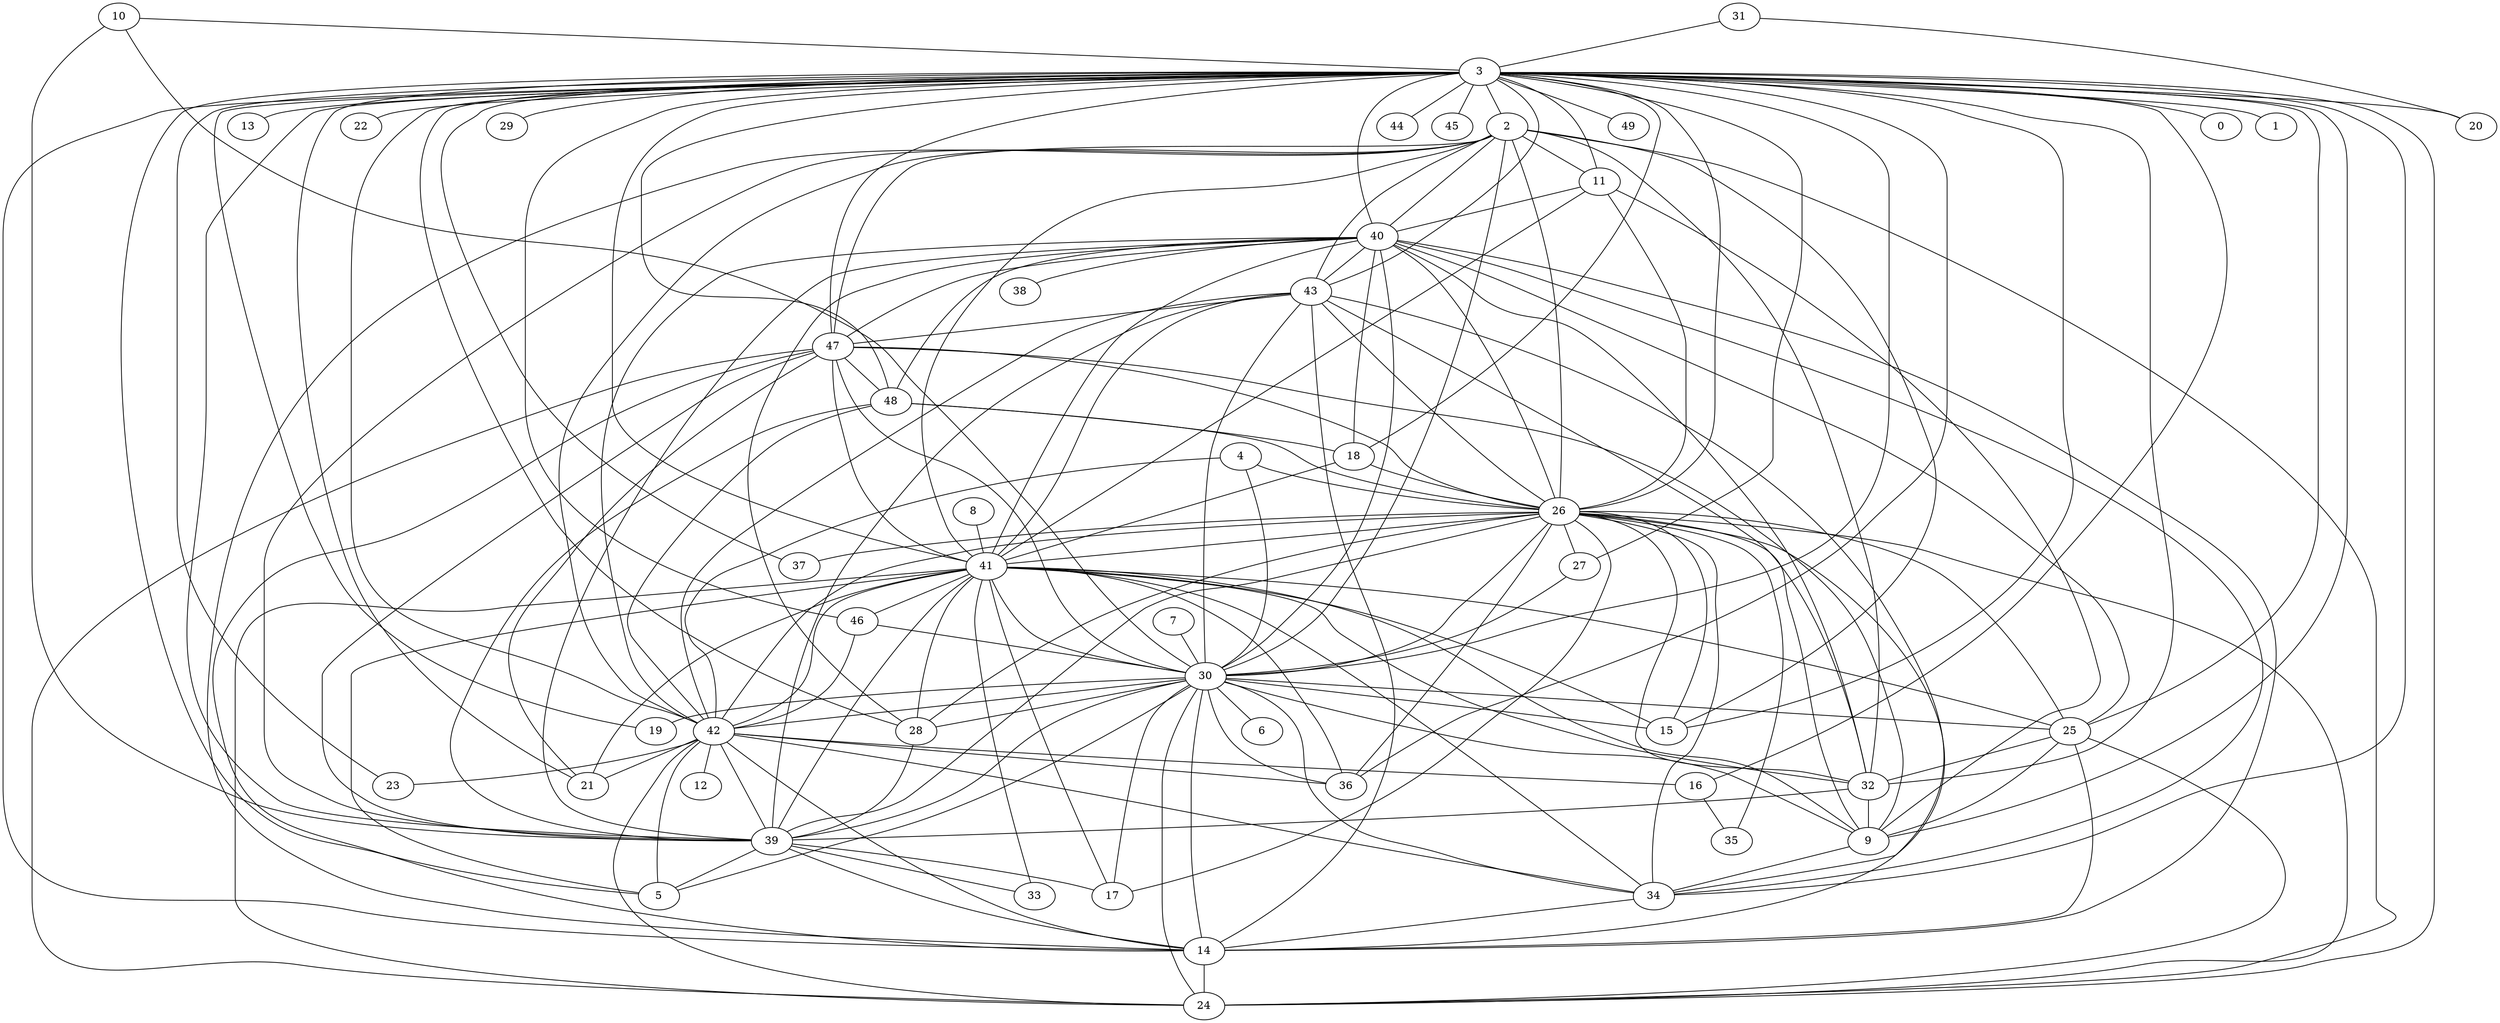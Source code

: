 graph G {
0;
1;
2;
3;
4;
5;
6;
7;
8;
9;
10;
11;
12;
13;
14;
15;
16;
17;
18;
19;
20;
21;
22;
23;
24;
25;
26;
27;
28;
29;
30;
31;
32;
33;
34;
35;
36;
37;
38;
39;
40;
41;
42;
43;
44;
45;
46;
47;
48;
49;
2--14 ;
2--15 ;
2--11 ;
3--26 ;
3--30 ;
3--41 ;
3--42 ;
3--40 ;
3--34 ;
3--2 ;
3--37 ;
3--44 ;
3--23 ;
3--0 ;
3--29 ;
3--22 ;
3--32 ;
3--47 ;
3--13 ;
3--15 ;
3--1 ;
3--45 ;
3--16 ;
3--46 ;
3--28 ;
3--20 ;
3--39 ;
3--14 ;
3--48 ;
3--5 ;
3--49 ;
4--30 ;
4--26 ;
4--42 ;
5--30 ;
7--30 ;
8--41 ;
9--11 ;
9--41 ;
9--3 ;
9--34 ;
9--47 ;
9--30 ;
10--39 ;
10--3 ;
10--30 ;
11--40 ;
11--3 ;
11--26 ;
14--24 ;
14--42 ;
14--26 ;
14--47 ;
14--30 ;
16--35 ;
17--41 ;
18--3 ;
18--26 ;
19--3 ;
21--3 ;
24--3 ;
24--41 ;
24--26 ;
24--47 ;
24--2 ;
25--3 ;
25--26 ;
25--14 ;
25--32 ;
25--24 ;
25--9 ;
26--30 ;
26--41 ;
26--2 ;
26--15 ;
26--47 ;
26--27 ;
26--37 ;
26--34 ;
26--35 ;
26--39 ;
26--9 ;
26--17 ;
26--40 ;
27--30 ;
27--3 ;
28--41 ;
28--26 ;
28--40 ;
28--39 ;
30--41 ;
30--42 ;
30--43 ;
30--39 ;
30--17 ;
30--47 ;
30--28 ;
30--19 ;
30--2 ;
30--6 ;
30--25 ;
30--24 ;
30--15 ;
30--34 ;
31--3 ;
31--20 ;
32--39 ;
32--2 ;
32--26 ;
32--9 ;
32--43 ;
34--14 ;
34--43 ;
34--40 ;
36--3 ;
36--30 ;
36--26 ;
39--2 ;
39--47 ;
39--5 ;
39--17 ;
39--14 ;
39--41 ;
39--43 ;
39--48 ;
39--33 ;
40--39 ;
40--2 ;
40--14 ;
40--43 ;
40--32 ;
40--18 ;
40--30 ;
40--25 ;
40--38 ;
41--47 ;
41--40 ;
41--21 ;
41--2 ;
41--18 ;
41--5 ;
41--43 ;
41--32 ;
41--46 ;
41--25 ;
41--11 ;
41--15 ;
41--36 ;
41--34 ;
41--33 ;
42--40 ;
42--34 ;
42--12 ;
42--39 ;
42--36 ;
42--5 ;
42--16 ;
42--21 ;
42--46 ;
42--2 ;
42--26 ;
42--41 ;
42--43 ;
42--23 ;
42--48 ;
42--24 ;
43--3 ;
43--14 ;
43--2 ;
43--26 ;
43--47 ;
46--30 ;
47--21 ;
47--40 ;
47--48 ;
47--2 ;
48--26 ;
48--40 ;
48--18 ;
}
